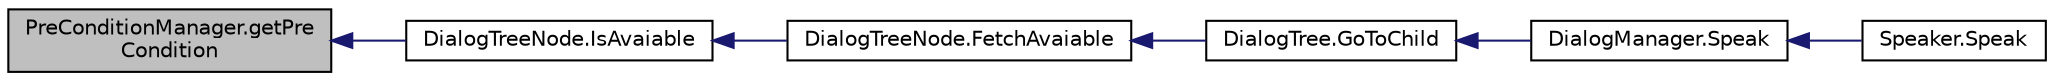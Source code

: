 digraph "PreConditionManager.getPreCondition"
{
  edge [fontname="Helvetica",fontsize="10",labelfontname="Helvetica",labelfontsize="10"];
  node [fontname="Helvetica",fontsize="10",shape=record];
  rankdir="LR";
  Node3 [label="PreConditionManager.getPre\lCondition",height=0.2,width=0.4,color="black", fillcolor="grey75", style="filled", fontcolor="black"];
  Node3 -> Node4 [dir="back",color="midnightblue",fontsize="10",style="solid",fontname="Helvetica"];
  Node4 [label="DialogTreeNode.IsAvaiable",height=0.2,width=0.4,color="black", fillcolor="white", style="filled",URL="$class_dialog_tree_node.html#a4896939b9b1b29c3b38d7a7fa19598a2",tooltip="Check if all the pre conditions are satisfied. "];
  Node4 -> Node5 [dir="back",color="midnightblue",fontsize="10",style="solid",fontname="Helvetica"];
  Node5 [label="DialogTreeNode.FetchAvaiable",height=0.2,width=0.4,color="black", fillcolor="white", style="filled",URL="$class_dialog_tree_node.html#ad6d251b6091ec93f1cb1d0035f12d390",tooltip="Execute it when needed to traverse down the tree and go for a child node. Additional logic can be add..."];
  Node5 -> Node6 [dir="back",color="midnightblue",fontsize="10",style="solid",fontname="Helvetica"];
  Node6 [label="DialogTree.GoToChild",height=0.2,width=0.4,color="black", fillcolor="white", style="filled",URL="$class_dialog_tree.html#a5caae57dc42e49339934bb69a42f177c",tooltip="Go down a level in the tree for one of it&#39;s childs. "];
  Node6 -> Node7 [dir="back",color="midnightblue",fontsize="10",style="solid",fontname="Helvetica"];
  Node7 [label="DialogManager.Speak",height=0.2,width=0.4,color="black", fillcolor="white", style="filled",URL="$class_dialog_manager.html#adb08b3e8f79421f1728a96db49834b5a",tooltip="Try to speak an dialog. If there is a dialog alredy happening, check it&#39;s priority and choose to main..."];
  Node7 -> Node8 [dir="back",color="midnightblue",fontsize="10",style="solid",fontname="Helvetica"];
  Node8 [label="Speaker.Speak",height=0.2,width=0.4,color="black", fillcolor="white", style="filled",URL="$class_speaker.html#ab9c3f43daecff61e43a0ea2552122f73",tooltip="Communicates with the DialogManager in the ItemManager to try to start a dialog. "];
}
